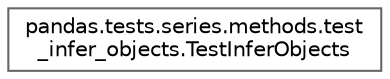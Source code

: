 digraph "Graphical Class Hierarchy"
{
 // LATEX_PDF_SIZE
  bgcolor="transparent";
  edge [fontname=Helvetica,fontsize=10,labelfontname=Helvetica,labelfontsize=10];
  node [fontname=Helvetica,fontsize=10,shape=box,height=0.2,width=0.4];
  rankdir="LR";
  Node0 [id="Node000000",label="pandas.tests.series.methods.test\l_infer_objects.TestInferObjects",height=0.2,width=0.4,color="grey40", fillcolor="white", style="filled",URL="$de/d11/classpandas_1_1tests_1_1series_1_1methods_1_1test__infer__objects_1_1TestInferObjects.html",tooltip=" "];
}
